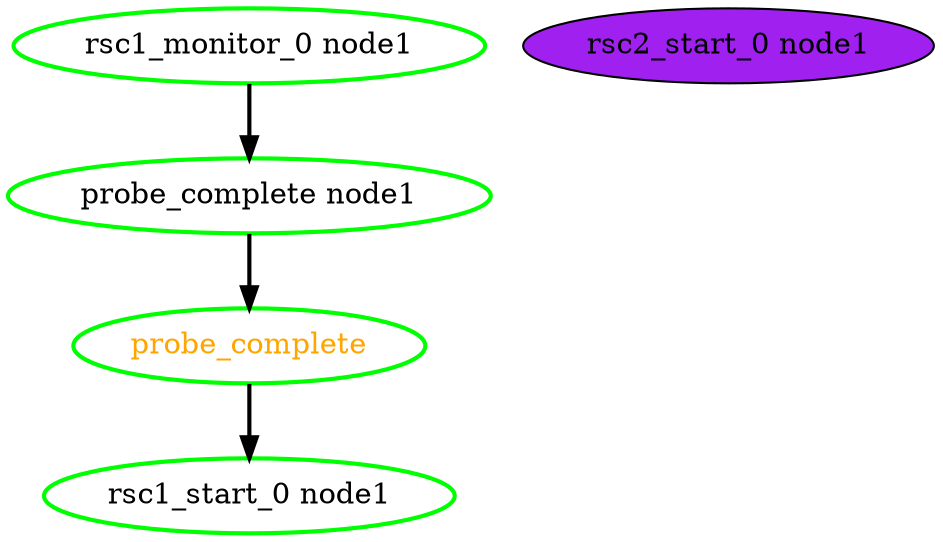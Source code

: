 digraph "g" {
	size = "30,30"
"probe_complete" [ style=bold color="green" fontcolor="orange" ]
"probe_complete node1" [ style=bold color="green" fontcolor="black" ]
"rsc1_monitor_0 node1" [ style=bold color="green" fontcolor="black" ]
"rsc1_start_0 node1" [ style=bold color="green" fontcolor="black" ]
"rsc2_start_0 node1" [ font_color=black style=filled fillcolor=purple ]
"probe_complete node1" -> "probe_complete" [ style = bold]
"rsc1_monitor_0 node1" -> "probe_complete node1" [ style = bold]
"probe_complete" -> "rsc1_start_0 node1" [ style = bold]
}
